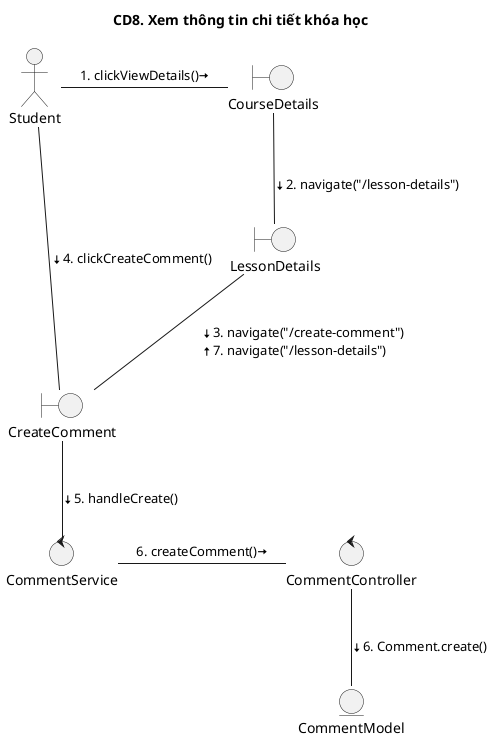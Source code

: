 @startuml CD

 
title CD8. Xem thông tin chi tiết khóa học

Actor Student
boundary "CourseDetails"
boundary "LessonDetails"
boundary "CreateComment"
control "CommentService"
control "CommentController"
entity "CommentModel"

Student - CourseDetails: \l1. clickViewDetails()<&arrow-right>
CourseDetails -- LessonDetails: \l<&arrow-bottom>2. navigate("/lesson-details")
Student --- CreateComment: \l<&arrow-bottom>4. clickCreateComment()
LessonDetails -- CreateComment: \l<&arrow-bottom>3. navigate("/create-comment")\n<&arrow-top>7. navigate("/lesson-details")
CreateComment -- CommentService: \l<&arrow-bottom>5. handleCreate()
CommentService - CommentController: \l6. createComment()<&arrow-right>
CommentController -- CommentModel: \l<&arrow-bottom>6. Comment.create()
@enduml